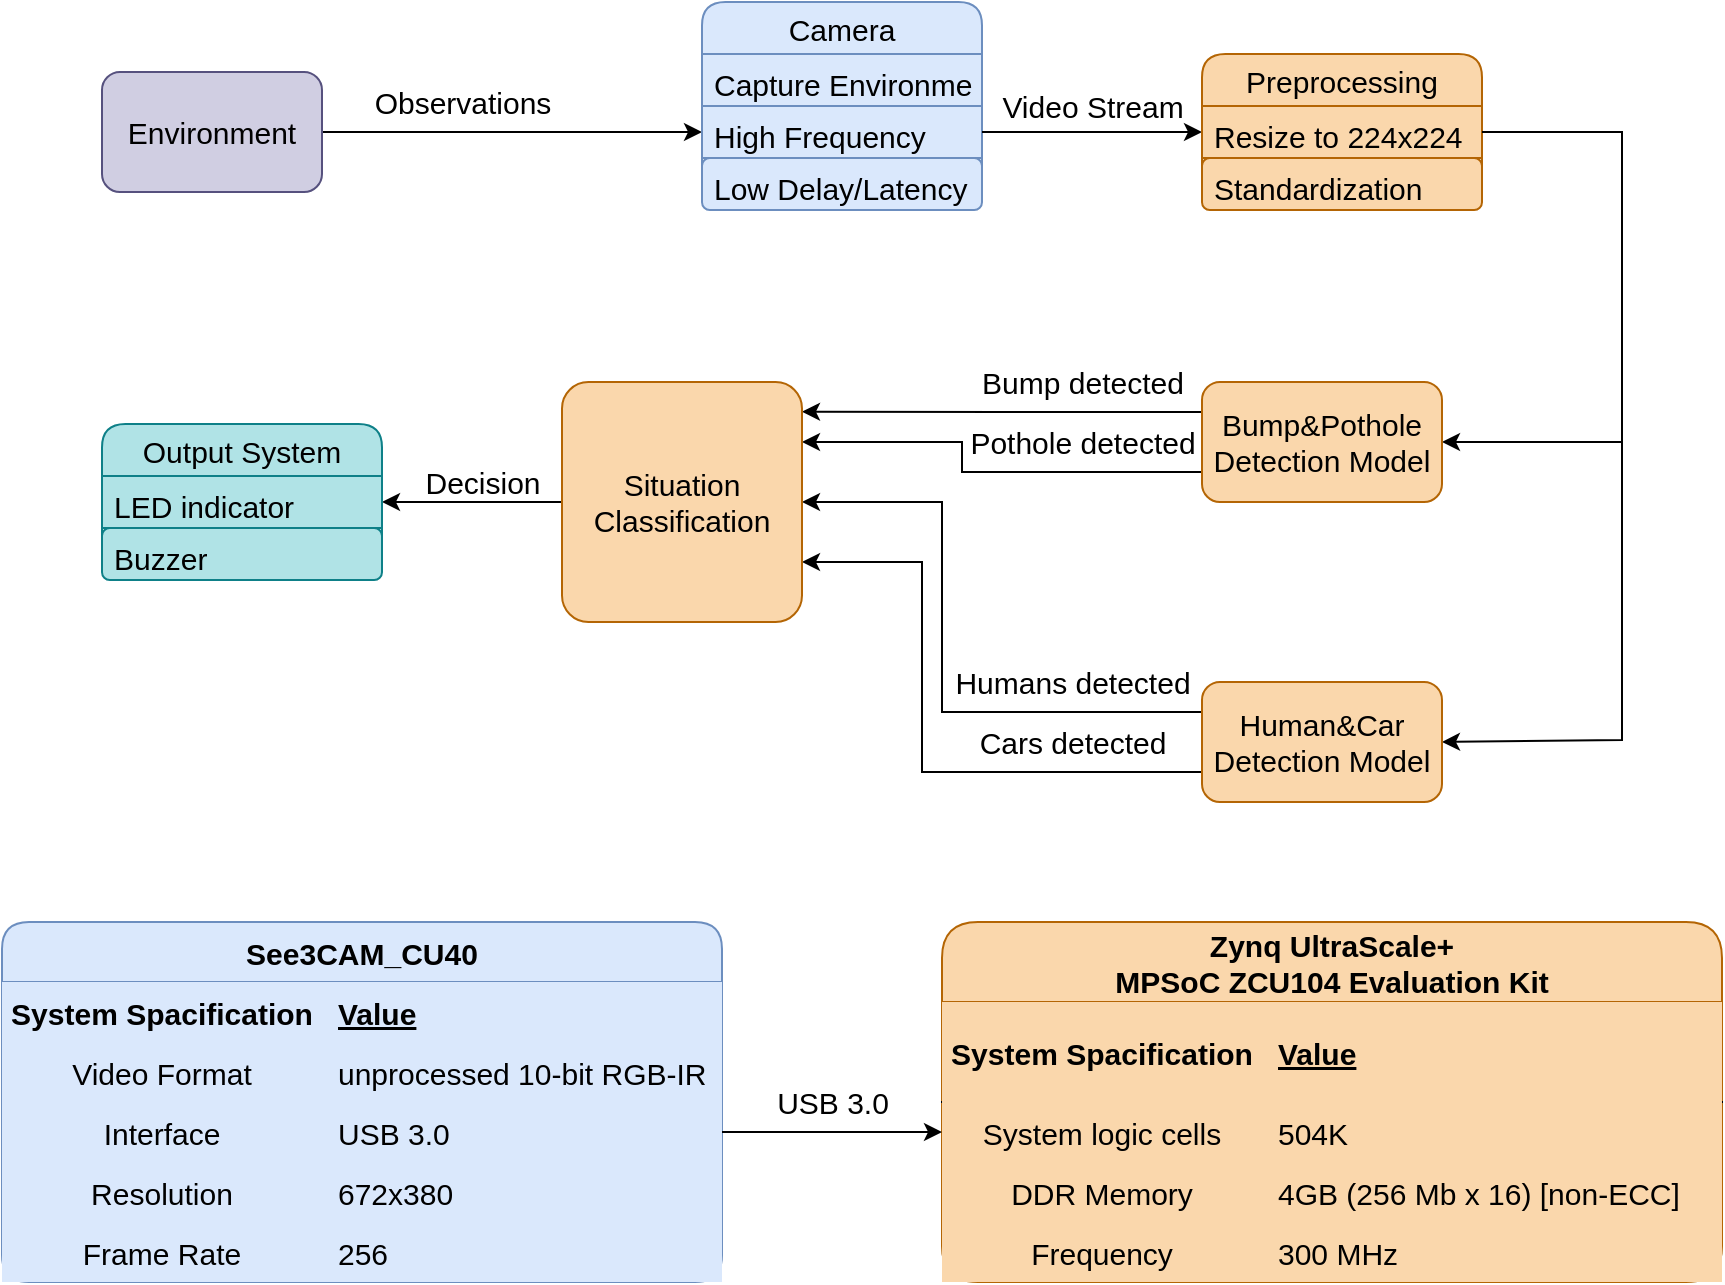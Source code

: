 <mxfile version="14.6.13" type="device"><diagram id="iNwZoOivhCcL0h3aQmpG" name="Page-1"><mxGraphModel dx="1474" dy="867" grid="1" gridSize="10" guides="1" tooltips="1" connect="1" arrows="1" fold="1" page="1" pageScale="1" pageWidth="850" pageHeight="1100" math="0" shadow="0"><root><mxCell id="0"/><mxCell id="1" parent="0"/><mxCell id="1qs8nnv00DE6NYMP3He4-23" style="edgeStyle=orthogonalEdgeStyle;rounded=0;orthogonalLoop=1;jettySize=auto;html=1;exitX=1;exitY=0.5;exitDx=0;exitDy=0;entryX=0;entryY=0.5;entryDx=0;entryDy=0;fontSize=15;" edge="1" parent="1" source="1qs8nnv00DE6NYMP3He4-6" target="1qs8nnv00DE6NYMP3He4-21"><mxGeometry relative="1" as="geometry"><Array as="points"><mxPoint x="430" y="255"/><mxPoint x="430" y="255"/></Array></mxGeometry></mxCell><mxCell id="1qs8nnv00DE6NYMP3He4-6" value="&lt;font style=&quot;font-size: 15px;&quot;&gt;Environment&lt;/font&gt;" style="rounded=1;whiteSpace=wrap;html=1;fillColor=#d0cee2;strokeColor=#56517e;fontSize=15;" vertex="1" parent="1"><mxGeometry x="200" y="225" width="110" height="60" as="geometry"/></mxCell><mxCell id="1qs8nnv00DE6NYMP3He4-19" value="Camera" style="swimlane;fontStyle=0;childLayout=stackLayout;horizontal=1;startSize=26;horizontalStack=0;resizeParent=1;resizeParentMax=0;resizeLast=0;collapsible=1;marginBottom=0;rounded=1;labelBackgroundColor=none;fillColor=#dae8fc;strokeColor=#6c8ebf;fontSize=15;" vertex="1" parent="1"><mxGeometry x="500" y="190" width="140" height="104" as="geometry"/></mxCell><mxCell id="1qs8nnv00DE6NYMP3He4-20" value="Capture Environment" style="text;strokeColor=#6c8ebf;fillColor=#dae8fc;align=left;verticalAlign=top;spacingLeft=4;spacingRight=4;overflow=hidden;rotatable=0;points=[[0,0.5],[1,0.5]];portConstraint=eastwest;fontSize=15;" vertex="1" parent="1qs8nnv00DE6NYMP3He4-19"><mxGeometry y="26" width="140" height="26" as="geometry"/></mxCell><mxCell id="1qs8nnv00DE6NYMP3He4-21" value="High Frequency" style="text;strokeColor=#6c8ebf;fillColor=#dae8fc;align=left;verticalAlign=top;spacingLeft=4;spacingRight=4;overflow=hidden;rotatable=0;points=[[0,0.5],[1,0.5]];portConstraint=eastwest;fontSize=15;" vertex="1" parent="1qs8nnv00DE6NYMP3He4-19"><mxGeometry y="52" width="140" height="26" as="geometry"/></mxCell><mxCell id="1qs8nnv00DE6NYMP3He4-22" value="Low Delay/Latency" style="text;strokeColor=#6c8ebf;fillColor=#dae8fc;align=left;verticalAlign=top;spacingLeft=4;spacingRight=4;overflow=hidden;rotatable=0;points=[[0,0.5],[1,0.5]];portConstraint=eastwest;rounded=1;fontSize=15;" vertex="1" parent="1qs8nnv00DE6NYMP3He4-19"><mxGeometry y="78" width="140" height="26" as="geometry"/></mxCell><mxCell id="1qs8nnv00DE6NYMP3He4-25" style="edgeStyle=orthogonalEdgeStyle;rounded=0;orthogonalLoop=1;jettySize=auto;html=1;exitX=1;exitY=0.5;exitDx=0;exitDy=0;entryX=0;entryY=0.5;entryDx=0;entryDy=0;fontSize=15;" edge="1" parent="1" source="1qs8nnv00DE6NYMP3He4-21" target="1qs8nnv00DE6NYMP3He4-31"><mxGeometry relative="1" as="geometry"><mxPoint x="750" y="255" as="targetPoint"/></mxGeometry></mxCell><mxCell id="1qs8nnv00DE6NYMP3He4-26" value="&lt;font style=&quot;font-size: 15px;&quot;&gt;Video Stream&lt;/font&gt;" style="text;html=1;align=center;verticalAlign=middle;resizable=0;points=[];autosize=1;strokeColor=none;fontSize=15;" vertex="1" parent="1"><mxGeometry x="640" y="232" width="110" height="20" as="geometry"/></mxCell><mxCell id="1qs8nnv00DE6NYMP3He4-30" value="Preprocessing" style="swimlane;fontStyle=0;childLayout=stackLayout;horizontal=1;startSize=26;horizontalStack=0;resizeParent=1;resizeParentMax=0;resizeLast=0;collapsible=1;marginBottom=0;rounded=1;fillColor=#fad7ac;strokeColor=#b46504;fontSize=15;" vertex="1" parent="1"><mxGeometry x="750" y="216" width="140" height="78" as="geometry"><mxRectangle x="730" y="406" width="110" height="26" as="alternateBounds"/></mxGeometry></mxCell><mxCell id="1qs8nnv00DE6NYMP3He4-31" value="Resize to 224x224" style="text;strokeColor=#b46504;fillColor=#fad7ac;align=left;verticalAlign=top;spacingLeft=4;spacingRight=4;overflow=hidden;rotatable=0;points=[[0,0.5],[1,0.5]];portConstraint=eastwest;rounded=0;fontSize=15;" vertex="1" parent="1qs8nnv00DE6NYMP3He4-30"><mxGeometry y="26" width="140" height="26" as="geometry"/></mxCell><mxCell id="1qs8nnv00DE6NYMP3He4-32" value="Standardization" style="text;strokeColor=#b46504;fillColor=#fad7ac;align=left;verticalAlign=top;spacingLeft=4;spacingRight=4;overflow=hidden;rotatable=0;points=[[0,0.5],[1,0.5]];portConstraint=eastwest;rounded=1;fontSize=15;" vertex="1" parent="1qs8nnv00DE6NYMP3He4-30"><mxGeometry y="52" width="140" height="26" as="geometry"/></mxCell><mxCell id="1qs8nnv00DE6NYMP3He4-46" style="edgeStyle=orthogonalEdgeStyle;rounded=0;orthogonalLoop=1;jettySize=auto;html=1;exitX=1;exitY=0.5;exitDx=0;exitDy=0;entryX=1;entryY=0.5;entryDx=0;entryDy=0;fontSize=15;" edge="1" parent="1" source="1qs8nnv00DE6NYMP3He4-31" target="1qs8nnv00DE6NYMP3He4-48"><mxGeometry relative="1" as="geometry"><mxPoint x="890" y="255" as="sourcePoint"/><mxPoint x="870" y="417" as="targetPoint"/><Array as="points"><mxPoint x="960" y="255"/><mxPoint x="960" y="410"/></Array></mxGeometry></mxCell><mxCell id="1qs8nnv00DE6NYMP3He4-47" value="" style="endArrow=classic;html=1;exitX=1;exitY=0.5;exitDx=0;exitDy=0;entryX=1;entryY=0.5;entryDx=0;entryDy=0;rounded=0;fontSize=15;" edge="1" parent="1" source="1qs8nnv00DE6NYMP3He4-31" target="1qs8nnv00DE6NYMP3He4-49"><mxGeometry width="50" height="50" relative="1" as="geometry"><mxPoint x="930" y="500" as="sourcePoint"/><mxPoint x="870" y="559.0" as="targetPoint"/><Array as="points"><mxPoint x="960" y="255"/><mxPoint x="960" y="559"/></Array></mxGeometry></mxCell><mxCell id="1qs8nnv00DE6NYMP3He4-56" style="edgeStyle=orthogonalEdgeStyle;rounded=0;orthogonalLoop=1;jettySize=auto;html=1;exitX=0;exitY=0.75;exitDx=0;exitDy=0;entryX=1;entryY=0.25;entryDx=0;entryDy=0;fontSize=15;" edge="1" parent="1" source="1qs8nnv00DE6NYMP3He4-48" target="1qs8nnv00DE6NYMP3He4-64"><mxGeometry relative="1" as="geometry"><mxPoint x="441.52" y="433.36" as="targetPoint"/><Array as="points"><mxPoint x="630" y="425"/><mxPoint x="630" y="410"/></Array></mxGeometry></mxCell><mxCell id="1qs8nnv00DE6NYMP3He4-74" style="edgeStyle=orthogonalEdgeStyle;rounded=0;orthogonalLoop=1;jettySize=auto;html=1;exitX=0;exitY=0.25;exitDx=0;exitDy=0;entryX=1;entryY=0.124;entryDx=0;entryDy=0;entryPerimeter=0;fontSize=15;" edge="1" parent="1" source="1qs8nnv00DE6NYMP3He4-48" target="1qs8nnv00DE6NYMP3He4-64"><mxGeometry relative="1" as="geometry"/></mxCell><mxCell id="1qs8nnv00DE6NYMP3He4-48" value="Bump&amp;amp;Pothole Detection Model" style="rounded=1;whiteSpace=wrap;html=1;fillColor=#fad7ac;strokeColor=#b46504;fontSize=15;" vertex="1" parent="1"><mxGeometry x="750" y="380" width="120" height="60" as="geometry"/></mxCell><mxCell id="1qs8nnv00DE6NYMP3He4-50" style="edgeStyle=orthogonalEdgeStyle;rounded=0;orthogonalLoop=1;jettySize=auto;html=1;exitX=0;exitY=0.25;exitDx=0;exitDy=0;entryX=1;entryY=0.5;entryDx=0;entryDy=0;fontSize=15;" edge="1" parent="1" source="1qs8nnv00DE6NYMP3He4-49" target="1qs8nnv00DE6NYMP3He4-64"><mxGeometry relative="1" as="geometry"><mxPoint x="441.12" y="450.96" as="targetPoint"/><Array as="points"><mxPoint x="620" y="545"/><mxPoint x="620" y="440"/></Array></mxGeometry></mxCell><mxCell id="1qs8nnv00DE6NYMP3He4-52" style="edgeStyle=orthogonalEdgeStyle;rounded=0;orthogonalLoop=1;jettySize=auto;html=1;exitX=0;exitY=0.75;exitDx=0;exitDy=0;entryX=1;entryY=0.75;entryDx=0;entryDy=0;fontSize=15;" edge="1" parent="1" source="1qs8nnv00DE6NYMP3He4-49" target="1qs8nnv00DE6NYMP3He4-64"><mxGeometry relative="1" as="geometry"><mxPoint x="457.68" y="473.52" as="targetPoint"/><Array as="points"><mxPoint x="610" y="575"/><mxPoint x="610" y="470"/></Array></mxGeometry></mxCell><mxCell id="1qs8nnv00DE6NYMP3He4-49" value="Human&amp;amp;Car Detection Model" style="rounded=1;whiteSpace=wrap;html=1;fillColor=#fad7ac;strokeColor=#b46504;fontSize=15;" vertex="1" parent="1"><mxGeometry x="750" y="530" width="120" height="60" as="geometry"/></mxCell><mxCell id="1qs8nnv00DE6NYMP3He4-51" value="Humans detected" style="text;html=1;align=center;verticalAlign=middle;resizable=0;points=[];autosize=1;strokeColor=none;fontSize=15;" vertex="1" parent="1"><mxGeometry x="620" y="520" width="130" height="20" as="geometry"/></mxCell><mxCell id="1qs8nnv00DE6NYMP3He4-53" value="Cars detected" style="text;html=1;align=center;verticalAlign=middle;resizable=0;points=[];autosize=1;strokeColor=none;fontSize=15;" vertex="1" parent="1"><mxGeometry x="630" y="550" width="110" height="20" as="geometry"/></mxCell><mxCell id="1qs8nnv00DE6NYMP3He4-55" value="Bump detected" style="text;html=1;align=center;verticalAlign=middle;resizable=0;points=[];autosize=1;strokeColor=none;fontSize=15;" vertex="1" parent="1"><mxGeometry x="630" y="370" width="120" height="20" as="geometry"/></mxCell><mxCell id="1qs8nnv00DE6NYMP3He4-57" value="Pothole detected" style="text;html=1;align=center;verticalAlign=middle;resizable=0;points=[];autosize=1;strokeColor=none;fontSize=15;" vertex="1" parent="1"><mxGeometry x="625" y="400" width="130" height="20" as="geometry"/></mxCell><mxCell id="1qs8nnv00DE6NYMP3He4-79" style="edgeStyle=orthogonalEdgeStyle;rounded=0;orthogonalLoop=1;jettySize=auto;html=1;exitX=0;exitY=0.5;exitDx=0;exitDy=0;entryX=1;entryY=0.5;entryDx=0;entryDy=0;fontSize=15;" edge="1" parent="1" source="1qs8nnv00DE6NYMP3He4-64" target="1qs8nnv00DE6NYMP3He4-76"><mxGeometry relative="1" as="geometry"/></mxCell><mxCell id="1qs8nnv00DE6NYMP3He4-64" value="Situation Classification" style="rounded=1;whiteSpace=wrap;html=1;arcSize=11;fillColor=#fad7ac;strokeColor=#b46504;fontSize=15;" vertex="1" parent="1"><mxGeometry x="430" y="380" width="120" height="120" as="geometry"/></mxCell><mxCell id="1qs8nnv00DE6NYMP3He4-75" value="Output System" style="swimlane;fontStyle=0;childLayout=stackLayout;horizontal=1;startSize=26;horizontalStack=0;resizeParent=1;resizeParentMax=0;resizeLast=0;collapsible=1;marginBottom=0;rounded=1;fillColor=#b0e3e6;strokeColor=#0e8088;fontSize=15;" vertex="1" parent="1"><mxGeometry x="200" y="401" width="140" height="78" as="geometry"/></mxCell><mxCell id="1qs8nnv00DE6NYMP3He4-76" value="LED indicator" style="text;strokeColor=#0e8088;fillColor=#b0e3e6;align=left;verticalAlign=top;spacingLeft=4;spacingRight=4;overflow=hidden;rotatable=0;points=[[0,0.5],[1,0.5]];portConstraint=eastwest;rounded=0;fontSize=15;" vertex="1" parent="1qs8nnv00DE6NYMP3He4-75"><mxGeometry y="26" width="140" height="26" as="geometry"/></mxCell><mxCell id="1qs8nnv00DE6NYMP3He4-77" value="Buzzer" style="text;strokeColor=#0e8088;fillColor=#b0e3e6;align=left;verticalAlign=top;spacingLeft=4;spacingRight=4;overflow=hidden;rotatable=0;points=[[0,0.5],[1,0.5]];portConstraint=eastwest;rounded=1;fontSize=15;" vertex="1" parent="1qs8nnv00DE6NYMP3He4-75"><mxGeometry y="52" width="140" height="26" as="geometry"/></mxCell><mxCell id="1qs8nnv00DE6NYMP3He4-80" value="&lt;font style=&quot;font-size: 15px;&quot;&gt;Decision&lt;/font&gt;" style="text;html=1;align=center;verticalAlign=middle;resizable=0;points=[];autosize=1;strokeColor=none;fontSize=15;" vertex="1" parent="1"><mxGeometry x="355" y="420" width="70" height="20" as="geometry"/></mxCell><mxCell id="1qs8nnv00DE6NYMP3He4-81" value="Observations" style="text;html=1;align=center;verticalAlign=middle;resizable=0;points=[];autosize=1;strokeColor=none;fontSize=15;" vertex="1" parent="1"><mxGeometry x="330" y="230" width="100" height="20" as="geometry"/></mxCell><mxCell id="1qs8nnv00DE6NYMP3He4-90" value="Zynq UltraScale+&#10;MPSoC ZCU104 Evaluation Kit" style="shape=table;startSize=40;container=1;collapsible=1;childLayout=tableLayout;fixedRows=1;rowLines=0;fontStyle=1;align=center;resizeLast=1;rounded=1;labelBackgroundColor=none;fillColor=#fad7ac;strokeColor=#b46504;fontSize=15;" vertex="1" parent="1"><mxGeometry x="620" y="650" width="390" height="180" as="geometry"/></mxCell><mxCell id="1qs8nnv00DE6NYMP3He4-91" value="" style="shape=partialRectangle;collapsible=0;dropTarget=0;pointerEvents=0;fillColor=none;top=0;left=0;bottom=1;right=0;points=[[0,0.5],[1,0.5]];portConstraint=eastwest;fontSize=15;" vertex="1" parent="1qs8nnv00DE6NYMP3He4-90"><mxGeometry y="40" width="390" height="50" as="geometry"/></mxCell><mxCell id="1qs8nnv00DE6NYMP3He4-92" value="System Spacification" style="shape=partialRectangle;connectable=0;fillColor=#fad7ac;top=0;left=0;bottom=0;right=0;fontStyle=1;overflow=hidden;strokeColor=#b46504;fontSize=15;" vertex="1" parent="1qs8nnv00DE6NYMP3He4-91"><mxGeometry width="160.0" height="50" as="geometry"/></mxCell><mxCell id="1qs8nnv00DE6NYMP3He4-93" value="Value" style="shape=partialRectangle;connectable=0;fillColor=#fad7ac;top=0;left=0;bottom=0;right=0;align=left;spacingLeft=6;fontStyle=5;overflow=hidden;strokeColor=#b46504;fontSize=15;" vertex="1" parent="1qs8nnv00DE6NYMP3He4-91"><mxGeometry x="160.0" width="230.0" height="50" as="geometry"/></mxCell><mxCell id="1qs8nnv00DE6NYMP3He4-94" value="" style="shape=partialRectangle;collapsible=0;dropTarget=0;pointerEvents=0;fillColor=none;top=0;left=0;bottom=0;right=0;points=[[0,0.5],[1,0.5]];portConstraint=eastwest;fontSize=15;" vertex="1" parent="1qs8nnv00DE6NYMP3He4-90"><mxGeometry y="90" width="390" height="30" as="geometry"/></mxCell><mxCell id="1qs8nnv00DE6NYMP3He4-95" value="System logic cells" style="shape=partialRectangle;connectable=0;fillColor=#fad7ac;top=0;left=0;bottom=0;right=0;editable=1;overflow=hidden;strokeColor=#b46504;fontSize=15;" vertex="1" parent="1qs8nnv00DE6NYMP3He4-94"><mxGeometry width="160.0" height="30" as="geometry"/></mxCell><mxCell id="1qs8nnv00DE6NYMP3He4-96" value="504K" style="shape=partialRectangle;connectable=0;fillColor=#fad7ac;top=0;left=0;bottom=0;right=0;align=left;spacingLeft=6;overflow=hidden;strokeColor=#b46504;fontSize=15;" vertex="1" parent="1qs8nnv00DE6NYMP3He4-94"><mxGeometry x="160.0" width="230.0" height="30" as="geometry"/></mxCell><mxCell id="1qs8nnv00DE6NYMP3He4-97" value="" style="shape=partialRectangle;collapsible=0;dropTarget=0;pointerEvents=0;top=0;left=0;bottom=0;right=0;points=[[0,0.5],[1,0.5]];portConstraint=eastwest;fillColor=none;fontSize=15;" vertex="1" parent="1qs8nnv00DE6NYMP3He4-90"><mxGeometry y="120" width="390" height="30" as="geometry"/></mxCell><mxCell id="1qs8nnv00DE6NYMP3He4-98" value="DDR Memory" style="shape=partialRectangle;connectable=0;fillColor=#fad7ac;top=0;left=0;bottom=0;right=0;editable=1;overflow=hidden;strokeColor=#b46504;fontSize=15;" vertex="1" parent="1qs8nnv00DE6NYMP3He4-97"><mxGeometry width="160.0" height="30" as="geometry"/></mxCell><mxCell id="1qs8nnv00DE6NYMP3He4-99" value="4GB (256 Mb x 16) [non-ECC]" style="shape=partialRectangle;connectable=0;fillColor=#fad7ac;top=0;left=0;bottom=0;right=0;align=left;spacingLeft=6;overflow=hidden;strokeColor=#b46504;fontSize=15;" vertex="1" parent="1qs8nnv00DE6NYMP3He4-97"><mxGeometry x="160.0" width="230.0" height="30" as="geometry"/></mxCell><mxCell id="1qs8nnv00DE6NYMP3He4-100" value="" style="shape=partialRectangle;collapsible=0;dropTarget=0;pointerEvents=0;fillColor=none;top=0;left=0;bottom=0;right=0;points=[[0,0.5],[1,0.5]];portConstraint=eastwest;fontSize=15;" vertex="1" parent="1qs8nnv00DE6NYMP3He4-90"><mxGeometry y="150" width="390" height="30" as="geometry"/></mxCell><mxCell id="1qs8nnv00DE6NYMP3He4-101" value="Frequency" style="shape=partialRectangle;connectable=0;fillColor=#fad7ac;top=0;left=0;bottom=0;right=0;editable=1;overflow=hidden;strokeColor=#b46504;fontSize=15;" vertex="1" parent="1qs8nnv00DE6NYMP3He4-100"><mxGeometry width="160.0" height="30" as="geometry"/></mxCell><mxCell id="1qs8nnv00DE6NYMP3He4-102" value="300 MHz" style="shape=partialRectangle;connectable=0;fillColor=#fad7ac;top=0;left=0;bottom=0;right=0;align=left;spacingLeft=6;overflow=hidden;strokeColor=#b46504;fontSize=15;" vertex="1" parent="1qs8nnv00DE6NYMP3He4-100"><mxGeometry x="160.0" width="230.0" height="30" as="geometry"/></mxCell><mxCell id="1qs8nnv00DE6NYMP3He4-103" value="See3CAM_CU40" style="shape=table;startSize=30;container=1;collapsible=1;childLayout=tableLayout;fixedRows=0;rowLines=0;fontStyle=1;align=center;resizeLast=1;rounded=1;labelBackgroundColor=none;fillColor=#dae8fc;strokeColor=#6c8ebf;resizeHeight=1;fontSize=15;" vertex="1" parent="1"><mxGeometry x="150" y="650" width="360" height="180" as="geometry"><mxRectangle x="25" y="650" width="130" height="30" as="alternateBounds"/></mxGeometry></mxCell><mxCell id="1qs8nnv00DE6NYMP3He4-104" value="" style="shape=partialRectangle;collapsible=0;dropTarget=0;pointerEvents=0;fillColor=#dae8fc;top=0;left=0;bottom=1;right=0;points=[[0,0.5],[1,0.5]];portConstraint=eastwest;strokeColor=#6c8ebf;fontSize=15;" vertex="1" parent="1qs8nnv00DE6NYMP3He4-103"><mxGeometry y="30" width="360" height="30" as="geometry"/></mxCell><mxCell id="1qs8nnv00DE6NYMP3He4-105" value="System Spacification" style="shape=partialRectangle;connectable=0;fillColor=#dae8fc;top=0;left=0;bottom=0;right=0;fontStyle=1;overflow=hidden;strokeColor=#6c8ebf;fontSize=15;" vertex="1" parent="1qs8nnv00DE6NYMP3He4-104"><mxGeometry width="160.0" height="30" as="geometry"/></mxCell><mxCell id="1qs8nnv00DE6NYMP3He4-106" value="Value" style="shape=partialRectangle;connectable=0;fillColor=#dae8fc;top=0;left=0;bottom=0;right=0;align=left;spacingLeft=6;fontStyle=5;overflow=hidden;strokeColor=#6c8ebf;fontSize=15;" vertex="1" parent="1qs8nnv00DE6NYMP3He4-104"><mxGeometry x="160.0" width="200.0" height="30" as="geometry"/></mxCell><mxCell id="1qs8nnv00DE6NYMP3He4-107" value="" style="shape=partialRectangle;collapsible=0;dropTarget=0;pointerEvents=0;fillColor=#dae8fc;top=0;left=0;bottom=0;right=0;points=[[0,0.5],[1,0.5]];portConstraint=eastwest;strokeColor=#6c8ebf;fontSize=15;" vertex="1" parent="1qs8nnv00DE6NYMP3He4-103"><mxGeometry y="60" width="360" height="30" as="geometry"/></mxCell><mxCell id="1qs8nnv00DE6NYMP3He4-108" value="Video Format" style="shape=partialRectangle;connectable=0;fillColor=#dae8fc;top=0;left=0;bottom=0;right=0;editable=1;overflow=hidden;strokeColor=#6c8ebf;fontSize=15;" vertex="1" parent="1qs8nnv00DE6NYMP3He4-107"><mxGeometry width="160.0" height="30" as="geometry"/></mxCell><mxCell id="1qs8nnv00DE6NYMP3He4-109" value="unprocessed 10-bit RGB-IR" style="shape=partialRectangle;connectable=0;fillColor=#dae8fc;top=0;left=0;bottom=0;right=0;align=left;spacingLeft=6;overflow=hidden;strokeColor=#6c8ebf;fontSize=15;" vertex="1" parent="1qs8nnv00DE6NYMP3He4-107"><mxGeometry x="160.0" width="200.0" height="30" as="geometry"/></mxCell><mxCell id="1qs8nnv00DE6NYMP3He4-110" value="" style="shape=partialRectangle;collapsible=0;dropTarget=0;pointerEvents=0;top=0;left=0;bottom=0;right=0;points=[[0,0.5],[1,0.5]];portConstraint=eastwest;fillColor=#dae8fc;strokeColor=#6c8ebf;fontSize=15;" vertex="1" parent="1qs8nnv00DE6NYMP3He4-103"><mxGeometry y="90" width="360" height="30" as="geometry"/></mxCell><mxCell id="1qs8nnv00DE6NYMP3He4-111" value="Interface" style="shape=partialRectangle;connectable=0;fillColor=#dae8fc;top=0;left=0;bottom=0;right=0;editable=1;overflow=hidden;strokeColor=#6c8ebf;fontSize=15;" vertex="1" parent="1qs8nnv00DE6NYMP3He4-110"><mxGeometry width="160.0" height="30" as="geometry"/></mxCell><mxCell id="1qs8nnv00DE6NYMP3He4-112" value="USB 3.0" style="shape=partialRectangle;connectable=0;fillColor=#dae8fc;top=0;left=0;bottom=0;right=0;align=left;spacingLeft=6;overflow=hidden;strokeColor=#6c8ebf;fontSize=15;" vertex="1" parent="1qs8nnv00DE6NYMP3He4-110"><mxGeometry x="160.0" width="200.0" height="30" as="geometry"/></mxCell><mxCell id="1qs8nnv00DE6NYMP3He4-113" value="" style="shape=partialRectangle;collapsible=0;dropTarget=0;pointerEvents=0;fillColor=#dae8fc;top=0;left=0;bottom=0;right=0;points=[[0,0.5],[1,0.5]];portConstraint=eastwest;strokeColor=#6c8ebf;fontSize=15;" vertex="1" parent="1qs8nnv00DE6NYMP3He4-103"><mxGeometry y="120" width="360" height="30" as="geometry"/></mxCell><mxCell id="1qs8nnv00DE6NYMP3He4-114" value="Resolution" style="shape=partialRectangle;connectable=0;fillColor=#dae8fc;top=0;left=0;bottom=0;right=0;editable=1;overflow=hidden;strokeColor=#6c8ebf;fontSize=15;" vertex="1" parent="1qs8nnv00DE6NYMP3He4-113"><mxGeometry width="160.0" height="30" as="geometry"/></mxCell><mxCell id="1qs8nnv00DE6NYMP3He4-115" value="672x380" style="shape=partialRectangle;connectable=0;fillColor=#dae8fc;top=0;left=0;bottom=0;right=0;align=left;spacingLeft=6;overflow=hidden;strokeColor=#6c8ebf;fontSize=15;" vertex="1" parent="1qs8nnv00DE6NYMP3He4-113"><mxGeometry x="160.0" width="200.0" height="30" as="geometry"/></mxCell><mxCell id="1qs8nnv00DE6NYMP3He4-154" style="shape=partialRectangle;collapsible=0;dropTarget=0;pointerEvents=0;fillColor=#dae8fc;top=0;left=0;bottom=0;right=0;points=[[0,0.5],[1,0.5]];portConstraint=eastwest;strokeColor=#6c8ebf;fontSize=15;" vertex="1" parent="1qs8nnv00DE6NYMP3He4-103"><mxGeometry y="150" width="360" height="30" as="geometry"/></mxCell><mxCell id="1qs8nnv00DE6NYMP3He4-155" value="Frame Rate" style="shape=partialRectangle;connectable=0;fillColor=#dae8fc;top=0;left=0;bottom=0;right=0;editable=1;overflow=hidden;strokeColor=#6c8ebf;fontSize=15;" vertex="1" parent="1qs8nnv00DE6NYMP3He4-154"><mxGeometry width="160.0" height="30" as="geometry"/></mxCell><mxCell id="1qs8nnv00DE6NYMP3He4-156" value="256" style="shape=partialRectangle;connectable=0;fillColor=#dae8fc;top=0;left=0;bottom=0;right=0;align=left;spacingLeft=6;overflow=hidden;strokeColor=#6c8ebf;fontSize=15;" vertex="1" parent="1qs8nnv00DE6NYMP3He4-154"><mxGeometry x="160.0" width="200.0" height="30" as="geometry"/></mxCell><mxCell id="1qs8nnv00DE6NYMP3He4-137" style="edgeStyle=orthogonalEdgeStyle;rounded=0;orthogonalLoop=1;jettySize=auto;html=1;exitX=1;exitY=0.5;exitDx=0;exitDy=0;entryX=0;entryY=0.5;entryDx=0;entryDy=0;fontSize=15;" edge="1" parent="1" source="1qs8nnv00DE6NYMP3He4-110" target="1qs8nnv00DE6NYMP3He4-94"><mxGeometry relative="1" as="geometry"/></mxCell><mxCell id="1qs8nnv00DE6NYMP3He4-138" value="USB 3.0" style="text;html=1;align=center;verticalAlign=middle;resizable=0;points=[];autosize=1;strokeColor=none;fontSize=15;" vertex="1" parent="1"><mxGeometry x="530" y="730" width="70" height="20" as="geometry"/></mxCell></root></mxGraphModel></diagram></mxfile>